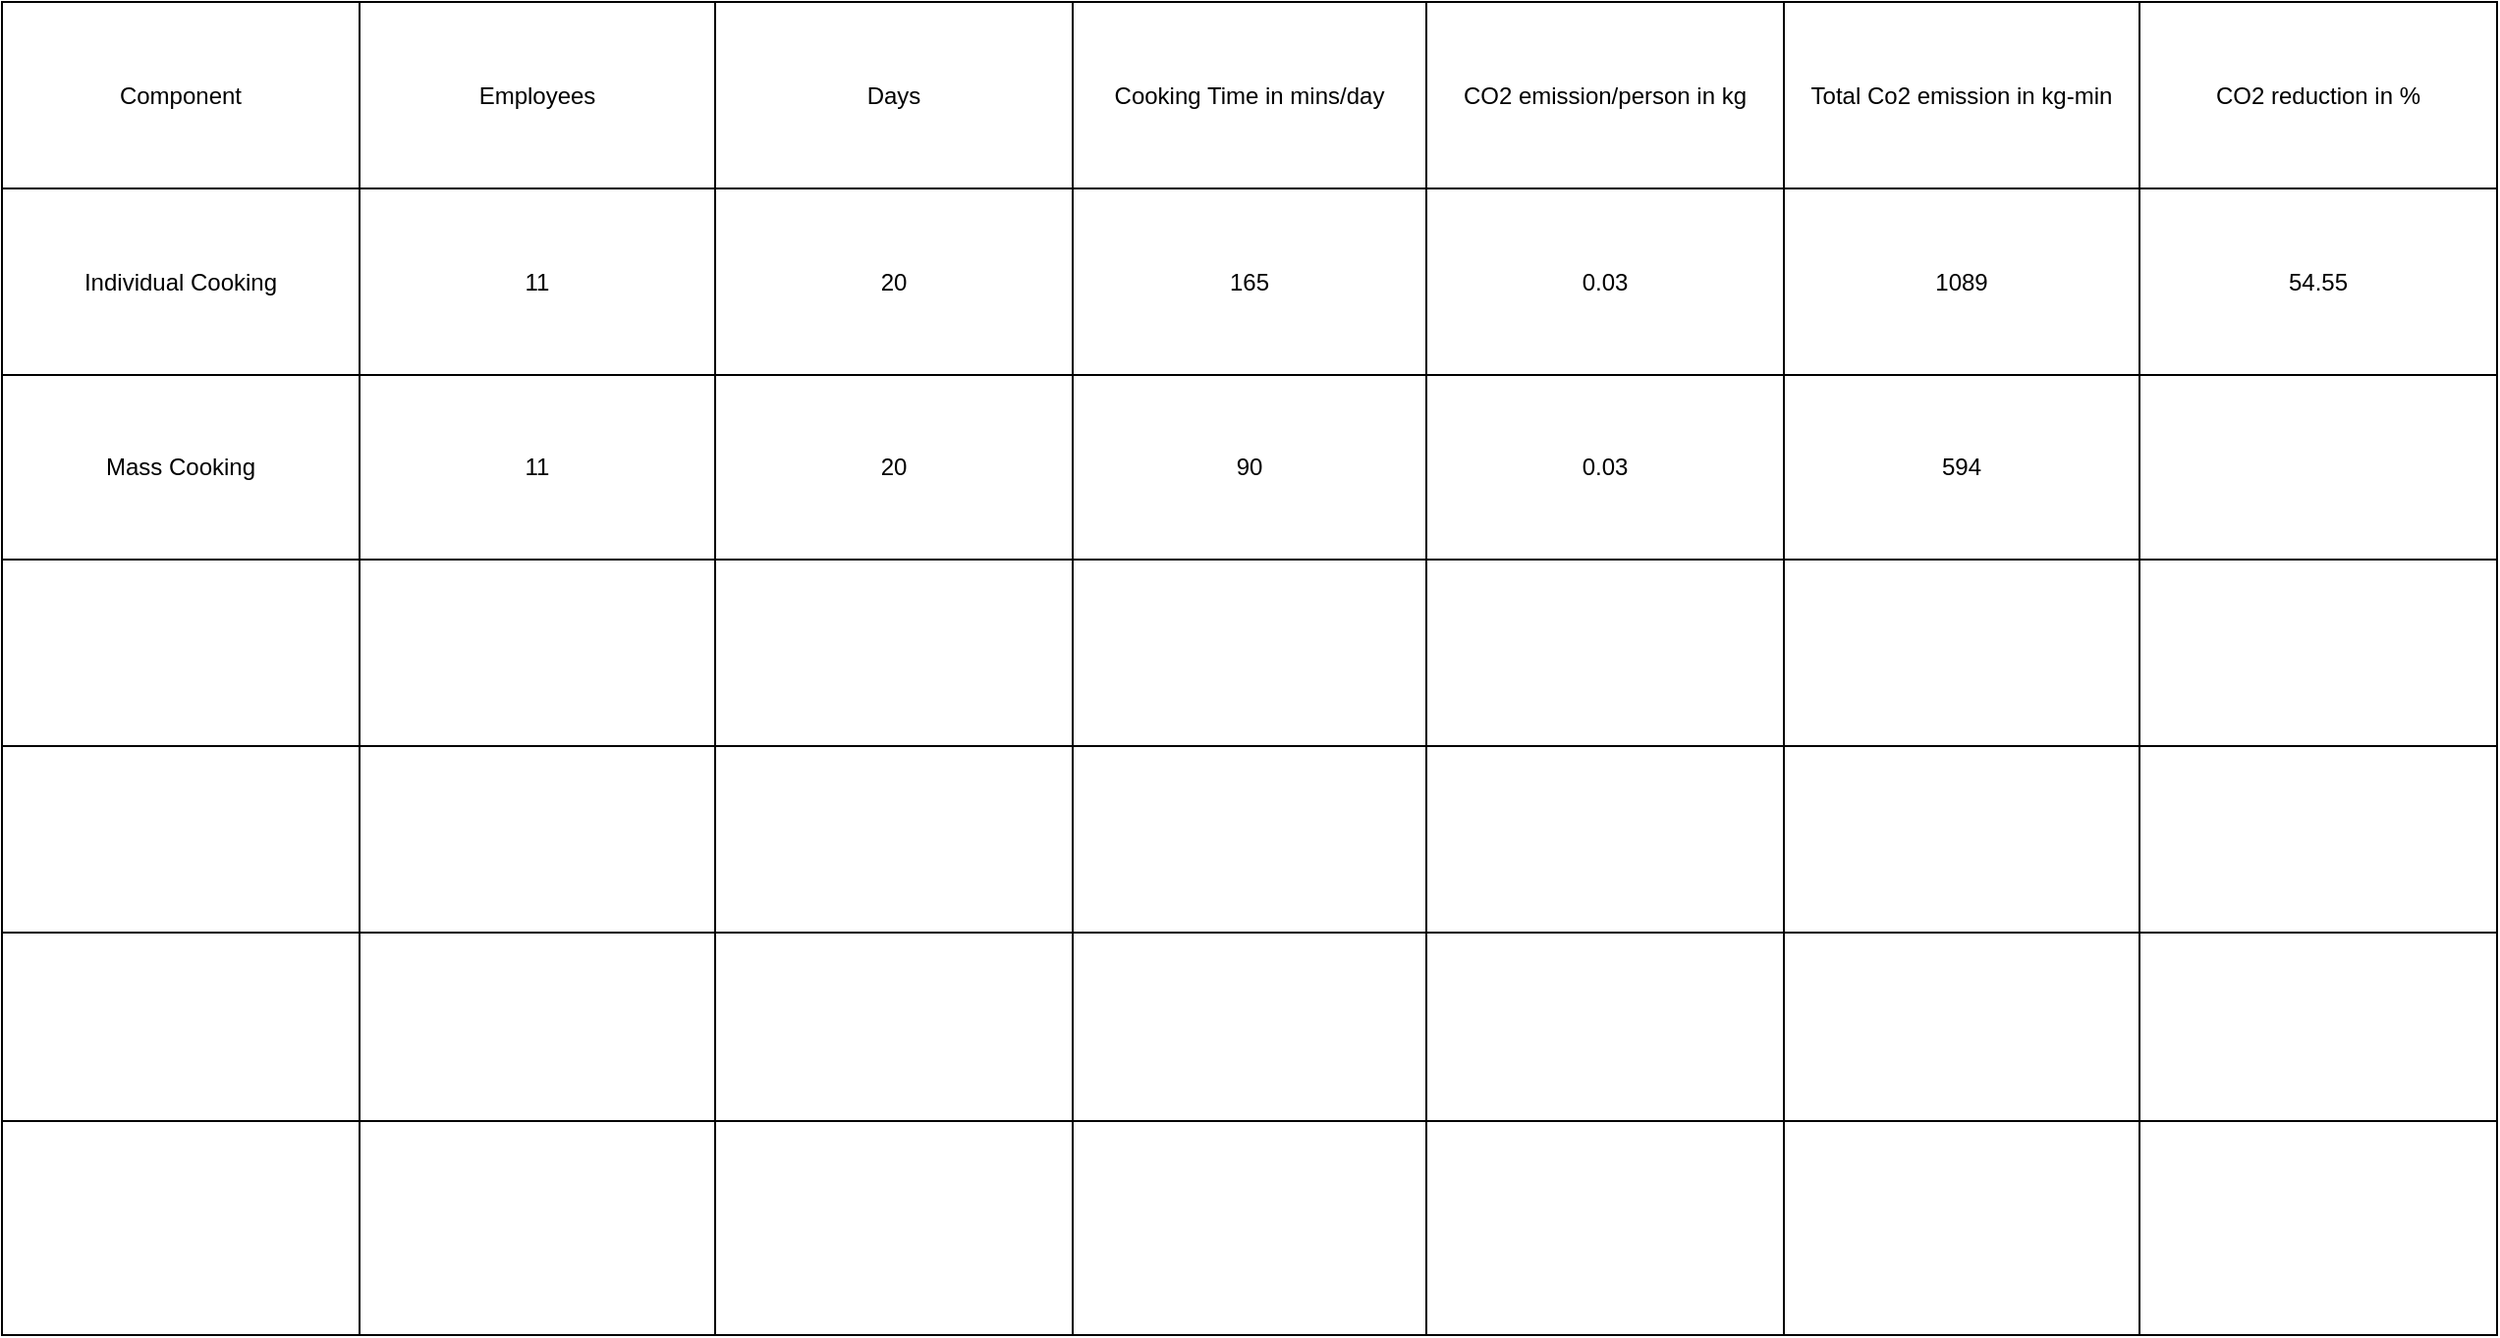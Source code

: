 <mxfile version="24.8.2">
  <diagram id="C5RBs43oDa-KdzZeNtuy" name="Page-1">
    <mxGraphModel dx="2261" dy="759" grid="1" gridSize="10" guides="1" tooltips="1" connect="1" arrows="1" fold="1" page="1" pageScale="1" pageWidth="827" pageHeight="1169" math="0" shadow="0">
      <root>
        <mxCell id="WIyWlLk6GJQsqaUBKTNV-0" />
        <mxCell id="WIyWlLk6GJQsqaUBKTNV-1" parent="WIyWlLk6GJQsqaUBKTNV-0" />
        <mxCell id="QHB-Y2uV8XMT2nwZTS_r-0" value="" style="shape=table;startSize=0;container=1;collapsible=0;childLayout=tableLayout;" parent="WIyWlLk6GJQsqaUBKTNV-1" vertex="1">
          <mxGeometry x="-710" y="50" width="1270" height="679" as="geometry" />
        </mxCell>
        <mxCell id="QHB-Y2uV8XMT2nwZTS_r-1" value="" style="shape=tableRow;horizontal=0;startSize=0;swimlaneHead=0;swimlaneBody=0;strokeColor=inherit;top=0;left=0;bottom=0;right=0;collapsible=0;dropTarget=0;fillColor=none;points=[[0,0.5],[1,0.5]];portConstraint=eastwest;" parent="QHB-Y2uV8XMT2nwZTS_r-0" vertex="1">
          <mxGeometry width="1270" height="95" as="geometry" />
        </mxCell>
        <mxCell id="QHB-Y2uV8XMT2nwZTS_r-2" value="Component" style="shape=partialRectangle;html=1;whiteSpace=wrap;connectable=0;strokeColor=inherit;overflow=hidden;fillColor=none;top=0;left=0;bottom=0;right=0;pointerEvents=1;" parent="QHB-Y2uV8XMT2nwZTS_r-1" vertex="1">
          <mxGeometry width="182" height="95" as="geometry">
            <mxRectangle width="182" height="95" as="alternateBounds" />
          </mxGeometry>
        </mxCell>
        <mxCell id="QHB-Y2uV8XMT2nwZTS_r-3" value="Employees" style="shape=partialRectangle;html=1;whiteSpace=wrap;connectable=0;strokeColor=inherit;overflow=hidden;fillColor=none;top=0;left=0;bottom=0;right=0;pointerEvents=1;" parent="QHB-Y2uV8XMT2nwZTS_r-1" vertex="1">
          <mxGeometry x="182" width="181" height="95" as="geometry">
            <mxRectangle width="181" height="95" as="alternateBounds" />
          </mxGeometry>
        </mxCell>
        <mxCell id="QHB-Y2uV8XMT2nwZTS_r-4" value="Days" style="shape=partialRectangle;html=1;whiteSpace=wrap;connectable=0;strokeColor=inherit;overflow=hidden;fillColor=none;top=0;left=0;bottom=0;right=0;pointerEvents=1;" parent="QHB-Y2uV8XMT2nwZTS_r-1" vertex="1">
          <mxGeometry x="363" width="182" height="95" as="geometry">
            <mxRectangle width="182" height="95" as="alternateBounds" />
          </mxGeometry>
        </mxCell>
        <mxCell id="QHB-Y2uV8XMT2nwZTS_r-5" value="Cooking Time in mins/day" style="shape=partialRectangle;html=1;whiteSpace=wrap;connectable=0;strokeColor=inherit;overflow=hidden;fillColor=none;top=0;left=0;bottom=0;right=0;pointerEvents=1;" parent="QHB-Y2uV8XMT2nwZTS_r-1" vertex="1">
          <mxGeometry x="545" width="180" height="95" as="geometry">
            <mxRectangle width="180" height="95" as="alternateBounds" />
          </mxGeometry>
        </mxCell>
        <mxCell id="QHB-Y2uV8XMT2nwZTS_r-6" value="CO2 emission/person in kg" style="shape=partialRectangle;html=1;whiteSpace=wrap;connectable=0;strokeColor=inherit;overflow=hidden;fillColor=none;top=0;left=0;bottom=0;right=0;pointerEvents=1;" parent="QHB-Y2uV8XMT2nwZTS_r-1" vertex="1">
          <mxGeometry x="725" width="182" height="95" as="geometry">
            <mxRectangle width="182" height="95" as="alternateBounds" />
          </mxGeometry>
        </mxCell>
        <mxCell id="QHB-Y2uV8XMT2nwZTS_r-7" value="Total Co2 emission in kg-min" style="shape=partialRectangle;html=1;whiteSpace=wrap;connectable=0;strokeColor=inherit;overflow=hidden;fillColor=none;top=0;left=0;bottom=0;right=0;pointerEvents=1;" parent="QHB-Y2uV8XMT2nwZTS_r-1" vertex="1">
          <mxGeometry x="907" width="181" height="95" as="geometry">
            <mxRectangle width="181" height="95" as="alternateBounds" />
          </mxGeometry>
        </mxCell>
        <mxCell id="QHB-Y2uV8XMT2nwZTS_r-8" value="CO2 reduction in %" style="shape=partialRectangle;html=1;whiteSpace=wrap;connectable=0;strokeColor=inherit;overflow=hidden;fillColor=none;top=0;left=0;bottom=0;right=0;pointerEvents=1;" parent="QHB-Y2uV8XMT2nwZTS_r-1" vertex="1">
          <mxGeometry x="1088" width="182" height="95" as="geometry">
            <mxRectangle width="182" height="95" as="alternateBounds" />
          </mxGeometry>
        </mxCell>
        <mxCell id="QHB-Y2uV8XMT2nwZTS_r-9" value="" style="shape=tableRow;horizontal=0;startSize=0;swimlaneHead=0;swimlaneBody=0;strokeColor=inherit;top=0;left=0;bottom=0;right=0;collapsible=0;dropTarget=0;fillColor=none;points=[[0,0.5],[1,0.5]];portConstraint=eastwest;" parent="QHB-Y2uV8XMT2nwZTS_r-0" vertex="1">
          <mxGeometry y="95" width="1270" height="95" as="geometry" />
        </mxCell>
        <mxCell id="QHB-Y2uV8XMT2nwZTS_r-10" value="Individual Cooking" style="shape=partialRectangle;html=1;whiteSpace=wrap;connectable=0;strokeColor=inherit;overflow=hidden;fillColor=none;top=0;left=0;bottom=0;right=0;pointerEvents=1;" parent="QHB-Y2uV8XMT2nwZTS_r-9" vertex="1">
          <mxGeometry width="182" height="95" as="geometry">
            <mxRectangle width="182" height="95" as="alternateBounds" />
          </mxGeometry>
        </mxCell>
        <mxCell id="QHB-Y2uV8XMT2nwZTS_r-11" value="11" style="shape=partialRectangle;html=1;whiteSpace=wrap;connectable=0;strokeColor=inherit;overflow=hidden;fillColor=none;top=0;left=0;bottom=0;right=0;pointerEvents=1;" parent="QHB-Y2uV8XMT2nwZTS_r-9" vertex="1">
          <mxGeometry x="182" width="181" height="95" as="geometry">
            <mxRectangle width="181" height="95" as="alternateBounds" />
          </mxGeometry>
        </mxCell>
        <mxCell id="QHB-Y2uV8XMT2nwZTS_r-12" value="20" style="shape=partialRectangle;html=1;whiteSpace=wrap;connectable=0;strokeColor=inherit;overflow=hidden;fillColor=none;top=0;left=0;bottom=0;right=0;pointerEvents=1;" parent="QHB-Y2uV8XMT2nwZTS_r-9" vertex="1">
          <mxGeometry x="363" width="182" height="95" as="geometry">
            <mxRectangle width="182" height="95" as="alternateBounds" />
          </mxGeometry>
        </mxCell>
        <mxCell id="QHB-Y2uV8XMT2nwZTS_r-13" value="165" style="shape=partialRectangle;html=1;whiteSpace=wrap;connectable=0;strokeColor=inherit;overflow=hidden;fillColor=none;top=0;left=0;bottom=0;right=0;pointerEvents=1;" parent="QHB-Y2uV8XMT2nwZTS_r-9" vertex="1">
          <mxGeometry x="545" width="180" height="95" as="geometry">
            <mxRectangle width="180" height="95" as="alternateBounds" />
          </mxGeometry>
        </mxCell>
        <mxCell id="QHB-Y2uV8XMT2nwZTS_r-14" value="0.03" style="shape=partialRectangle;html=1;whiteSpace=wrap;connectable=0;strokeColor=inherit;overflow=hidden;fillColor=none;top=0;left=0;bottom=0;right=0;pointerEvents=1;" parent="QHB-Y2uV8XMT2nwZTS_r-9" vertex="1">
          <mxGeometry x="725" width="182" height="95" as="geometry">
            <mxRectangle width="182" height="95" as="alternateBounds" />
          </mxGeometry>
        </mxCell>
        <mxCell id="QHB-Y2uV8XMT2nwZTS_r-15" value="1089" style="shape=partialRectangle;html=1;whiteSpace=wrap;connectable=0;strokeColor=inherit;overflow=hidden;fillColor=none;top=0;left=0;bottom=0;right=0;pointerEvents=1;" parent="QHB-Y2uV8XMT2nwZTS_r-9" vertex="1">
          <mxGeometry x="907" width="181" height="95" as="geometry">
            <mxRectangle width="181" height="95" as="alternateBounds" />
          </mxGeometry>
        </mxCell>
        <mxCell id="QHB-Y2uV8XMT2nwZTS_r-16" value="54.55" style="shape=partialRectangle;html=1;whiteSpace=wrap;connectable=0;strokeColor=inherit;overflow=hidden;fillColor=none;top=0;left=0;bottom=0;right=0;pointerEvents=1;" parent="QHB-Y2uV8XMT2nwZTS_r-9" vertex="1">
          <mxGeometry x="1088" width="182" height="95" as="geometry">
            <mxRectangle width="182" height="95" as="alternateBounds" />
          </mxGeometry>
        </mxCell>
        <mxCell id="QHB-Y2uV8XMT2nwZTS_r-17" value="" style="shape=tableRow;horizontal=0;startSize=0;swimlaneHead=0;swimlaneBody=0;strokeColor=inherit;top=0;left=0;bottom=0;right=0;collapsible=0;dropTarget=0;fillColor=none;points=[[0,0.5],[1,0.5]];portConstraint=eastwest;" parent="QHB-Y2uV8XMT2nwZTS_r-0" vertex="1">
          <mxGeometry y="190" width="1270" height="94" as="geometry" />
        </mxCell>
        <mxCell id="QHB-Y2uV8XMT2nwZTS_r-18" value="Mass Cooking" style="shape=partialRectangle;html=1;whiteSpace=wrap;connectable=0;strokeColor=inherit;overflow=hidden;fillColor=none;top=0;left=0;bottom=0;right=0;pointerEvents=1;" parent="QHB-Y2uV8XMT2nwZTS_r-17" vertex="1">
          <mxGeometry width="182" height="94" as="geometry">
            <mxRectangle width="182" height="94" as="alternateBounds" />
          </mxGeometry>
        </mxCell>
        <mxCell id="QHB-Y2uV8XMT2nwZTS_r-19" value="11" style="shape=partialRectangle;html=1;whiteSpace=wrap;connectable=0;strokeColor=inherit;overflow=hidden;fillColor=none;top=0;left=0;bottom=0;right=0;pointerEvents=1;" parent="QHB-Y2uV8XMT2nwZTS_r-17" vertex="1">
          <mxGeometry x="182" width="181" height="94" as="geometry">
            <mxRectangle width="181" height="94" as="alternateBounds" />
          </mxGeometry>
        </mxCell>
        <mxCell id="QHB-Y2uV8XMT2nwZTS_r-20" value="20" style="shape=partialRectangle;html=1;whiteSpace=wrap;connectable=0;strokeColor=inherit;overflow=hidden;fillColor=none;top=0;left=0;bottom=0;right=0;pointerEvents=1;" parent="QHB-Y2uV8XMT2nwZTS_r-17" vertex="1">
          <mxGeometry x="363" width="182" height="94" as="geometry">
            <mxRectangle width="182" height="94" as="alternateBounds" />
          </mxGeometry>
        </mxCell>
        <mxCell id="QHB-Y2uV8XMT2nwZTS_r-21" value="90" style="shape=partialRectangle;html=1;whiteSpace=wrap;connectable=0;strokeColor=inherit;overflow=hidden;fillColor=none;top=0;left=0;bottom=0;right=0;pointerEvents=1;" parent="QHB-Y2uV8XMT2nwZTS_r-17" vertex="1">
          <mxGeometry x="545" width="180" height="94" as="geometry">
            <mxRectangle width="180" height="94" as="alternateBounds" />
          </mxGeometry>
        </mxCell>
        <mxCell id="QHB-Y2uV8XMT2nwZTS_r-22" value="0.03" style="shape=partialRectangle;html=1;whiteSpace=wrap;connectable=0;strokeColor=inherit;overflow=hidden;fillColor=none;top=0;left=0;bottom=0;right=0;pointerEvents=1;" parent="QHB-Y2uV8XMT2nwZTS_r-17" vertex="1">
          <mxGeometry x="725" width="182" height="94" as="geometry">
            <mxRectangle width="182" height="94" as="alternateBounds" />
          </mxGeometry>
        </mxCell>
        <mxCell id="QHB-Y2uV8XMT2nwZTS_r-23" value="594" style="shape=partialRectangle;html=1;whiteSpace=wrap;connectable=0;strokeColor=inherit;overflow=hidden;fillColor=none;top=0;left=0;bottom=0;right=0;pointerEvents=1;" parent="QHB-Y2uV8XMT2nwZTS_r-17" vertex="1">
          <mxGeometry x="907" width="181" height="94" as="geometry">
            <mxRectangle width="181" height="94" as="alternateBounds" />
          </mxGeometry>
        </mxCell>
        <mxCell id="QHB-Y2uV8XMT2nwZTS_r-24" value="" style="shape=partialRectangle;html=1;whiteSpace=wrap;connectable=0;strokeColor=inherit;overflow=hidden;fillColor=none;top=0;left=0;bottom=0;right=0;pointerEvents=1;" parent="QHB-Y2uV8XMT2nwZTS_r-17" vertex="1">
          <mxGeometry x="1088" width="182" height="94" as="geometry">
            <mxRectangle width="182" height="94" as="alternateBounds" />
          </mxGeometry>
        </mxCell>
        <mxCell id="QHB-Y2uV8XMT2nwZTS_r-25" value="" style="shape=tableRow;horizontal=0;startSize=0;swimlaneHead=0;swimlaneBody=0;strokeColor=inherit;top=0;left=0;bottom=0;right=0;collapsible=0;dropTarget=0;fillColor=none;points=[[0,0.5],[1,0.5]];portConstraint=eastwest;" parent="QHB-Y2uV8XMT2nwZTS_r-0" vertex="1">
          <mxGeometry y="284" width="1270" height="95" as="geometry" />
        </mxCell>
        <mxCell id="QHB-Y2uV8XMT2nwZTS_r-26" value="" style="shape=partialRectangle;html=1;whiteSpace=wrap;connectable=0;strokeColor=inherit;overflow=hidden;fillColor=none;top=0;left=0;bottom=0;right=0;pointerEvents=1;" parent="QHB-Y2uV8XMT2nwZTS_r-25" vertex="1">
          <mxGeometry width="182" height="95" as="geometry">
            <mxRectangle width="182" height="95" as="alternateBounds" />
          </mxGeometry>
        </mxCell>
        <mxCell id="QHB-Y2uV8XMT2nwZTS_r-27" value="" style="shape=partialRectangle;html=1;whiteSpace=wrap;connectable=0;strokeColor=inherit;overflow=hidden;fillColor=none;top=0;left=0;bottom=0;right=0;pointerEvents=1;" parent="QHB-Y2uV8XMT2nwZTS_r-25" vertex="1">
          <mxGeometry x="182" width="181" height="95" as="geometry">
            <mxRectangle width="181" height="95" as="alternateBounds" />
          </mxGeometry>
        </mxCell>
        <mxCell id="QHB-Y2uV8XMT2nwZTS_r-28" value="" style="shape=partialRectangle;html=1;whiteSpace=wrap;connectable=0;strokeColor=inherit;overflow=hidden;fillColor=none;top=0;left=0;bottom=0;right=0;pointerEvents=1;" parent="QHB-Y2uV8XMT2nwZTS_r-25" vertex="1">
          <mxGeometry x="363" width="182" height="95" as="geometry">
            <mxRectangle width="182" height="95" as="alternateBounds" />
          </mxGeometry>
        </mxCell>
        <mxCell id="QHB-Y2uV8XMT2nwZTS_r-29" value="" style="shape=partialRectangle;html=1;whiteSpace=wrap;connectable=0;strokeColor=inherit;overflow=hidden;fillColor=none;top=0;left=0;bottom=0;right=0;pointerEvents=1;" parent="QHB-Y2uV8XMT2nwZTS_r-25" vertex="1">
          <mxGeometry x="545" width="180" height="95" as="geometry">
            <mxRectangle width="180" height="95" as="alternateBounds" />
          </mxGeometry>
        </mxCell>
        <mxCell id="QHB-Y2uV8XMT2nwZTS_r-30" value="" style="shape=partialRectangle;html=1;whiteSpace=wrap;connectable=0;strokeColor=inherit;overflow=hidden;fillColor=none;top=0;left=0;bottom=0;right=0;pointerEvents=1;" parent="QHB-Y2uV8XMT2nwZTS_r-25" vertex="1">
          <mxGeometry x="725" width="182" height="95" as="geometry">
            <mxRectangle width="182" height="95" as="alternateBounds" />
          </mxGeometry>
        </mxCell>
        <mxCell id="QHB-Y2uV8XMT2nwZTS_r-31" value="" style="shape=partialRectangle;html=1;whiteSpace=wrap;connectable=0;strokeColor=inherit;overflow=hidden;fillColor=none;top=0;left=0;bottom=0;right=0;pointerEvents=1;" parent="QHB-Y2uV8XMT2nwZTS_r-25" vertex="1">
          <mxGeometry x="907" width="181" height="95" as="geometry">
            <mxRectangle width="181" height="95" as="alternateBounds" />
          </mxGeometry>
        </mxCell>
        <mxCell id="QHB-Y2uV8XMT2nwZTS_r-32" value="" style="shape=partialRectangle;html=1;whiteSpace=wrap;connectable=0;strokeColor=inherit;overflow=hidden;fillColor=none;top=0;left=0;bottom=0;right=0;pointerEvents=1;" parent="QHB-Y2uV8XMT2nwZTS_r-25" vertex="1">
          <mxGeometry x="1088" width="182" height="95" as="geometry">
            <mxRectangle width="182" height="95" as="alternateBounds" />
          </mxGeometry>
        </mxCell>
        <mxCell id="QHB-Y2uV8XMT2nwZTS_r-33" value="" style="shape=tableRow;horizontal=0;startSize=0;swimlaneHead=0;swimlaneBody=0;strokeColor=inherit;top=0;left=0;bottom=0;right=0;collapsible=0;dropTarget=0;fillColor=none;points=[[0,0.5],[1,0.5]];portConstraint=eastwest;" parent="QHB-Y2uV8XMT2nwZTS_r-0" vertex="1">
          <mxGeometry y="379" width="1270" height="95" as="geometry" />
        </mxCell>
        <mxCell id="QHB-Y2uV8XMT2nwZTS_r-34" value="" style="shape=partialRectangle;html=1;whiteSpace=wrap;connectable=0;strokeColor=inherit;overflow=hidden;fillColor=none;top=0;left=0;bottom=0;right=0;pointerEvents=1;" parent="QHB-Y2uV8XMT2nwZTS_r-33" vertex="1">
          <mxGeometry width="182" height="95" as="geometry">
            <mxRectangle width="182" height="95" as="alternateBounds" />
          </mxGeometry>
        </mxCell>
        <mxCell id="QHB-Y2uV8XMT2nwZTS_r-35" value="" style="shape=partialRectangle;html=1;whiteSpace=wrap;connectable=0;strokeColor=inherit;overflow=hidden;fillColor=none;top=0;left=0;bottom=0;right=0;pointerEvents=1;" parent="QHB-Y2uV8XMT2nwZTS_r-33" vertex="1">
          <mxGeometry x="182" width="181" height="95" as="geometry">
            <mxRectangle width="181" height="95" as="alternateBounds" />
          </mxGeometry>
        </mxCell>
        <mxCell id="QHB-Y2uV8XMT2nwZTS_r-36" value="" style="shape=partialRectangle;html=1;whiteSpace=wrap;connectable=0;strokeColor=inherit;overflow=hidden;fillColor=none;top=0;left=0;bottom=0;right=0;pointerEvents=1;" parent="QHB-Y2uV8XMT2nwZTS_r-33" vertex="1">
          <mxGeometry x="363" width="182" height="95" as="geometry">
            <mxRectangle width="182" height="95" as="alternateBounds" />
          </mxGeometry>
        </mxCell>
        <mxCell id="QHB-Y2uV8XMT2nwZTS_r-37" value="" style="shape=partialRectangle;html=1;whiteSpace=wrap;connectable=0;strokeColor=inherit;overflow=hidden;fillColor=none;top=0;left=0;bottom=0;right=0;pointerEvents=1;" parent="QHB-Y2uV8XMT2nwZTS_r-33" vertex="1">
          <mxGeometry x="545" width="180" height="95" as="geometry">
            <mxRectangle width="180" height="95" as="alternateBounds" />
          </mxGeometry>
        </mxCell>
        <mxCell id="QHB-Y2uV8XMT2nwZTS_r-38" value="" style="shape=partialRectangle;html=1;whiteSpace=wrap;connectable=0;strokeColor=inherit;overflow=hidden;fillColor=none;top=0;left=0;bottom=0;right=0;pointerEvents=1;" parent="QHB-Y2uV8XMT2nwZTS_r-33" vertex="1">
          <mxGeometry x="725" width="182" height="95" as="geometry">
            <mxRectangle width="182" height="95" as="alternateBounds" />
          </mxGeometry>
        </mxCell>
        <mxCell id="QHB-Y2uV8XMT2nwZTS_r-39" value="" style="shape=partialRectangle;html=1;whiteSpace=wrap;connectable=0;strokeColor=inherit;overflow=hidden;fillColor=none;top=0;left=0;bottom=0;right=0;pointerEvents=1;" parent="QHB-Y2uV8XMT2nwZTS_r-33" vertex="1">
          <mxGeometry x="907" width="181" height="95" as="geometry">
            <mxRectangle width="181" height="95" as="alternateBounds" />
          </mxGeometry>
        </mxCell>
        <mxCell id="QHB-Y2uV8XMT2nwZTS_r-40" value="" style="shape=partialRectangle;html=1;whiteSpace=wrap;connectable=0;strokeColor=inherit;overflow=hidden;fillColor=none;top=0;left=0;bottom=0;right=0;pointerEvents=1;" parent="QHB-Y2uV8XMT2nwZTS_r-33" vertex="1">
          <mxGeometry x="1088" width="182" height="95" as="geometry">
            <mxRectangle width="182" height="95" as="alternateBounds" />
          </mxGeometry>
        </mxCell>
        <mxCell id="QHB-Y2uV8XMT2nwZTS_r-41" value="" style="shape=tableRow;horizontal=0;startSize=0;swimlaneHead=0;swimlaneBody=0;strokeColor=inherit;top=0;left=0;bottom=0;right=0;collapsible=0;dropTarget=0;fillColor=none;points=[[0,0.5],[1,0.5]];portConstraint=eastwest;" parent="QHB-Y2uV8XMT2nwZTS_r-0" vertex="1">
          <mxGeometry y="474" width="1270" height="96" as="geometry" />
        </mxCell>
        <mxCell id="QHB-Y2uV8XMT2nwZTS_r-42" value="" style="shape=partialRectangle;html=1;whiteSpace=wrap;connectable=0;strokeColor=inherit;overflow=hidden;fillColor=none;top=0;left=0;bottom=0;right=0;pointerEvents=1;" parent="QHB-Y2uV8XMT2nwZTS_r-41" vertex="1">
          <mxGeometry width="182" height="96" as="geometry">
            <mxRectangle width="182" height="96" as="alternateBounds" />
          </mxGeometry>
        </mxCell>
        <mxCell id="QHB-Y2uV8XMT2nwZTS_r-43" value="" style="shape=partialRectangle;html=1;whiteSpace=wrap;connectable=0;strokeColor=inherit;overflow=hidden;fillColor=none;top=0;left=0;bottom=0;right=0;pointerEvents=1;" parent="QHB-Y2uV8XMT2nwZTS_r-41" vertex="1">
          <mxGeometry x="182" width="181" height="96" as="geometry">
            <mxRectangle width="181" height="96" as="alternateBounds" />
          </mxGeometry>
        </mxCell>
        <mxCell id="QHB-Y2uV8XMT2nwZTS_r-44" value="" style="shape=partialRectangle;html=1;whiteSpace=wrap;connectable=0;strokeColor=inherit;overflow=hidden;fillColor=none;top=0;left=0;bottom=0;right=0;pointerEvents=1;" parent="QHB-Y2uV8XMT2nwZTS_r-41" vertex="1">
          <mxGeometry x="363" width="182" height="96" as="geometry">
            <mxRectangle width="182" height="96" as="alternateBounds" />
          </mxGeometry>
        </mxCell>
        <mxCell id="QHB-Y2uV8XMT2nwZTS_r-45" value="" style="shape=partialRectangle;html=1;whiteSpace=wrap;connectable=0;strokeColor=inherit;overflow=hidden;fillColor=none;top=0;left=0;bottom=0;right=0;pointerEvents=1;" parent="QHB-Y2uV8XMT2nwZTS_r-41" vertex="1">
          <mxGeometry x="545" width="180" height="96" as="geometry">
            <mxRectangle width="180" height="96" as="alternateBounds" />
          </mxGeometry>
        </mxCell>
        <mxCell id="QHB-Y2uV8XMT2nwZTS_r-46" value="" style="shape=partialRectangle;html=1;whiteSpace=wrap;connectable=0;strokeColor=inherit;overflow=hidden;fillColor=none;top=0;left=0;bottom=0;right=0;pointerEvents=1;" parent="QHB-Y2uV8XMT2nwZTS_r-41" vertex="1">
          <mxGeometry x="725" width="182" height="96" as="geometry">
            <mxRectangle width="182" height="96" as="alternateBounds" />
          </mxGeometry>
        </mxCell>
        <mxCell id="QHB-Y2uV8XMT2nwZTS_r-47" value="" style="shape=partialRectangle;html=1;whiteSpace=wrap;connectable=0;strokeColor=inherit;overflow=hidden;fillColor=none;top=0;left=0;bottom=0;right=0;pointerEvents=1;" parent="QHB-Y2uV8XMT2nwZTS_r-41" vertex="1">
          <mxGeometry x="907" width="181" height="96" as="geometry">
            <mxRectangle width="181" height="96" as="alternateBounds" />
          </mxGeometry>
        </mxCell>
        <mxCell id="QHB-Y2uV8XMT2nwZTS_r-48" value="" style="shape=partialRectangle;html=1;whiteSpace=wrap;connectable=0;strokeColor=inherit;overflow=hidden;fillColor=none;top=0;left=0;bottom=0;right=0;pointerEvents=1;" parent="QHB-Y2uV8XMT2nwZTS_r-41" vertex="1">
          <mxGeometry x="1088" width="182" height="96" as="geometry">
            <mxRectangle width="182" height="96" as="alternateBounds" />
          </mxGeometry>
        </mxCell>
        <mxCell id="QHB-Y2uV8XMT2nwZTS_r-49" value="" style="shape=tableRow;horizontal=0;startSize=0;swimlaneHead=0;swimlaneBody=0;strokeColor=inherit;top=0;left=0;bottom=0;right=0;collapsible=0;dropTarget=0;fillColor=none;points=[[0,0.5],[1,0.5]];portConstraint=eastwest;" parent="QHB-Y2uV8XMT2nwZTS_r-0" vertex="1">
          <mxGeometry y="570" width="1270" height="109" as="geometry" />
        </mxCell>
        <mxCell id="QHB-Y2uV8XMT2nwZTS_r-50" value="" style="shape=partialRectangle;html=1;whiteSpace=wrap;connectable=0;strokeColor=inherit;overflow=hidden;fillColor=none;top=0;left=0;bottom=0;right=0;pointerEvents=1;" parent="QHB-Y2uV8XMT2nwZTS_r-49" vertex="1">
          <mxGeometry width="182" height="109" as="geometry">
            <mxRectangle width="182" height="109" as="alternateBounds" />
          </mxGeometry>
        </mxCell>
        <mxCell id="QHB-Y2uV8XMT2nwZTS_r-51" value="" style="shape=partialRectangle;html=1;whiteSpace=wrap;connectable=0;strokeColor=inherit;overflow=hidden;fillColor=none;top=0;left=0;bottom=0;right=0;pointerEvents=1;" parent="QHB-Y2uV8XMT2nwZTS_r-49" vertex="1">
          <mxGeometry x="182" width="181" height="109" as="geometry">
            <mxRectangle width="181" height="109" as="alternateBounds" />
          </mxGeometry>
        </mxCell>
        <mxCell id="QHB-Y2uV8XMT2nwZTS_r-52" value="" style="shape=partialRectangle;html=1;whiteSpace=wrap;connectable=0;strokeColor=inherit;overflow=hidden;fillColor=none;top=0;left=0;bottom=0;right=0;pointerEvents=1;" parent="QHB-Y2uV8XMT2nwZTS_r-49" vertex="1">
          <mxGeometry x="363" width="182" height="109" as="geometry">
            <mxRectangle width="182" height="109" as="alternateBounds" />
          </mxGeometry>
        </mxCell>
        <mxCell id="QHB-Y2uV8XMT2nwZTS_r-53" value="" style="shape=partialRectangle;html=1;whiteSpace=wrap;connectable=0;strokeColor=inherit;overflow=hidden;fillColor=none;top=0;left=0;bottom=0;right=0;pointerEvents=1;" parent="QHB-Y2uV8XMT2nwZTS_r-49" vertex="1">
          <mxGeometry x="545" width="180" height="109" as="geometry">
            <mxRectangle width="180" height="109" as="alternateBounds" />
          </mxGeometry>
        </mxCell>
        <mxCell id="QHB-Y2uV8XMT2nwZTS_r-54" value="" style="shape=partialRectangle;html=1;whiteSpace=wrap;connectable=0;strokeColor=inherit;overflow=hidden;fillColor=none;top=0;left=0;bottom=0;right=0;pointerEvents=1;" parent="QHB-Y2uV8XMT2nwZTS_r-49" vertex="1">
          <mxGeometry x="725" width="182" height="109" as="geometry">
            <mxRectangle width="182" height="109" as="alternateBounds" />
          </mxGeometry>
        </mxCell>
        <mxCell id="QHB-Y2uV8XMT2nwZTS_r-55" value="" style="shape=partialRectangle;html=1;whiteSpace=wrap;connectable=0;strokeColor=inherit;overflow=hidden;fillColor=none;top=0;left=0;bottom=0;right=0;pointerEvents=1;" parent="QHB-Y2uV8XMT2nwZTS_r-49" vertex="1">
          <mxGeometry x="907" width="181" height="109" as="geometry">
            <mxRectangle width="181" height="109" as="alternateBounds" />
          </mxGeometry>
        </mxCell>
        <mxCell id="QHB-Y2uV8XMT2nwZTS_r-56" value="" style="shape=partialRectangle;html=1;whiteSpace=wrap;connectable=0;strokeColor=inherit;overflow=hidden;fillColor=none;top=0;left=0;bottom=0;right=0;pointerEvents=1;" parent="QHB-Y2uV8XMT2nwZTS_r-49" vertex="1">
          <mxGeometry x="1088" width="182" height="109" as="geometry">
            <mxRectangle width="182" height="109" as="alternateBounds" />
          </mxGeometry>
        </mxCell>
      </root>
    </mxGraphModel>
  </diagram>
</mxfile>
